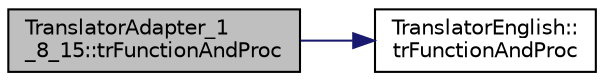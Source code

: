 digraph "TranslatorAdapter_1_8_15::trFunctionAndProc"
{
 // LATEX_PDF_SIZE
  edge [fontname="Helvetica",fontsize="10",labelfontname="Helvetica",labelfontsize="10"];
  node [fontname="Helvetica",fontsize="10",shape=record];
  rankdir="LR";
  Node1 [label="TranslatorAdapter_1\l_8_15::trFunctionAndProc",height=0.2,width=0.4,color="black", fillcolor="grey75", style="filled", fontcolor="black",tooltip=" "];
  Node1 -> Node2 [color="midnightblue",fontsize="10",style="solid",fontname="Helvetica"];
  Node2 [label="TranslatorEnglish::\ltrFunctionAndProc",height=0.2,width=0.4,color="black", fillcolor="white", style="filled",URL="$classTranslatorEnglish.html#a19105e9f1786a84c39c1144b24d6a1b0",tooltip=" "];
}
